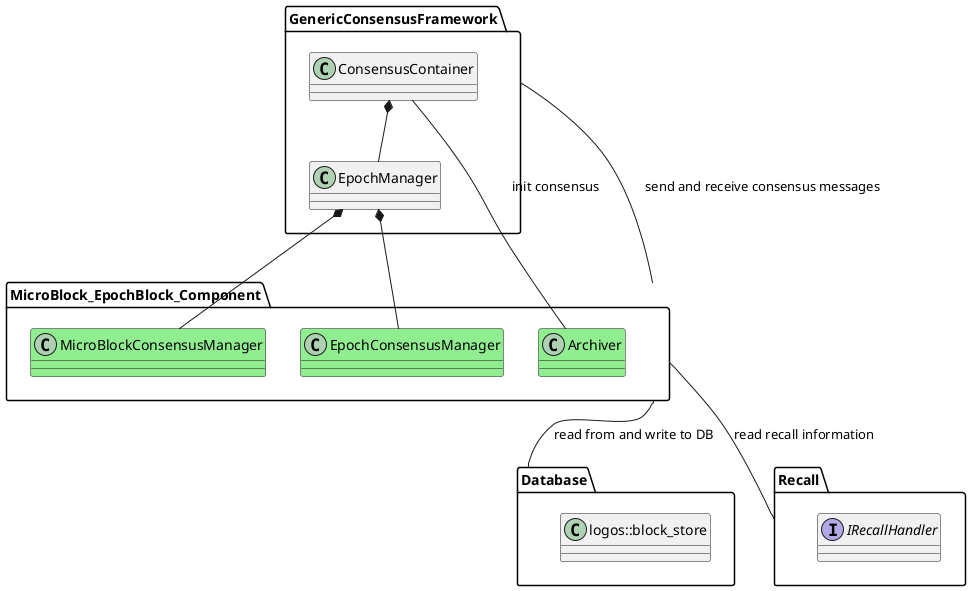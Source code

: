 @startuml

package MicroBlock_EpochBlock_Component{
class Archiver #lightgreen
class MicroBlockConsensusManager #lightgreen
class EpochConsensusManager #lightgreen
'class MicroBlockConsensusConnection #lightgreen
'class EpochConsensusConnection #lightgreen
}

package GenericConsensusFramework{
class ConsensusContainer
'class ConsensusNetIO
class EpochManager
}

package Database{
class logos::block_store
}

package Recall{
interface IRecallHandler
}

MicroBlock_EpochBlock_Component -- Database : read from and write to DB
MicroBlock_EpochBlock_Component -- Recall : read recall information
MicroBlock_EpochBlock_Component -- GenericConsensusFramework : send and receive consensus messages

Archiver -- ConsensusContainer : init consensus
EpochManager *-- MicroBlockConsensusManager
EpochManager *-- EpochConsensusManager
ConsensusContainer *-- EpochManager

@enduml

'EpochManager "1" *--"1" MicroBlockConsensusManager
'EpochManager "1" *--"1" EpochConsensusManager
'ConsensusContainer "1" *-- "1-2" EpochManager

'MicroBlockConsensusManager "1" *-- "32" MicroBlockConsensusConnection  
'EpochConsensusManager "1" *-- "32" EpochConsensusConnection  
'ConsensusNetIO -- MicroBlockConsensusConnection : network messages
'ConsensusNetIO -- EpochConsensusConnection : network messages
'EpochManager *.. ConsensusNetIO : indirectly contain

Archiver -- IRecallHandler : use IRecallHandler
Archiver -- logos::block_store : read and write to DB

class  #lightgreen
class  #lightgreen
class  #lightgreen

Archiver -- InternalConsensus
Interface InternalConsensus
InternalConsensus <|-- ConsensusContainer

class MicroBlockHandler #lightgreen
class EpochHandler #lightgreen
class EventProposer #lightgreen
class EpochVotingManager #lightgreen

Archiver "1" *-- "1" MicroBlockHandler
Archiver "1" *-- "1" EpochHandler
Archiver "1" *-- "1" EventProposer
Archiver "1" *-- "1" EpochVotingManager

MicroBlockConsensusManager "1" *-- "32" MicroBlockConsensusConnection
EpochConsensusManager "1" *-- "32" EpochConsensusConnection
ConsensusNetIO -- MicroBlockConsensusConnection
ConsensusNetIO -- EpochConsensusConnection
ConsensusNetIOManager "1" *-- "32" ConsensusNetIO
EpochManager "1" *--"1" ConsensusNetIOManager
EpochManager "1" *--"1" MicroBlockConsensusManager
EpochManager "1" *--"1" EpochConsensusManager

ConsensusContainer "1" *-- "1-2" EpochManager

ConsensusContainer *.. MicroBlockConsensusManager : indirectly contain (as plugin)
ConsensusContainer *.. EpochConsensusManager :  indirectly contain (as plugin)

